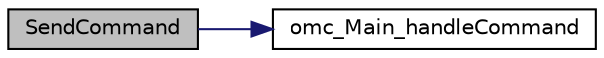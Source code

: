 digraph "SendCommand"
{
  edge [fontname="Helvetica",fontsize="10",labelfontname="Helvetica",labelfontsize="10"];
  node [fontname="Helvetica",fontsize="10",shape=record];
  rankdir="LR";
  Node173 [label="SendCommand",height=0.2,width=0.4,color="black", fillcolor="grey75", style="filled", fontcolor="black"];
  Node173 -> Node174 [color="midnightblue",fontsize="10",style="solid",fontname="Helvetica"];
  Node174 [label="omc_Main_handleCommand",height=0.2,width=0.4,color="black", fillcolor="white", style="filled",URL="$da/dc4/_o_m_c_functions_8h.html#a41dd0bab47d4c6f19d90fc0ab689c229"];
}
